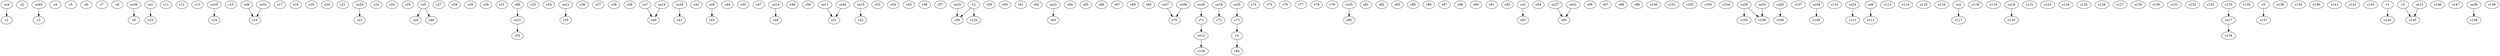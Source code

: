 strict digraph  {
c1;
c2;
c3;
c4;
c5;
c6;
c7;
c8;
c9;
c10;
c11;
c12;
c13;
c14;
c15;
c16;
c17;
c18;
c19;
c20;
c21;
c22;
c23;
c24;
c25;
c26;
c27;
c28;
c29;
c30;
c31;
c32;
c33;
c34;
c35;
c36;
c37;
c38;
c39;
c40;
c41;
c42;
c43;
c44;
c45;
c46;
c47;
c48;
c49;
c50;
c51;
c52;
c53;
c54;
c55;
c56;
c57;
c58;
c59;
c60;
c61;
c62;
c63;
c64;
c65;
c66;
c67;
c68;
c69;
c70;
c71;
c72;
c73;
c74;
c75;
c76;
c77;
c78;
c79;
c80;
c81;
c82;
c83;
c84;
c85;
c86;
c87;
c88;
c89;
c90;
c91;
c92;
c93;
c94;
c95;
c96;
c97;
c98;
c99;
c100;
c101;
c102;
c103;
c104;
c105;
c106;
c107;
c108;
c109;
c110;
c111;
c112;
c113;
c114;
c115;
c116;
c117;
c118;
c119;
c120;
c121;
c122;
c123;
c124;
c125;
c126;
c127;
c128;
c129;
c130;
c131;
c132;
c133;
c134;
c135;
c136;
c137;
c138;
c139;
c140;
c141;
c142;
c143;
c144;
c145;
c146;
c147;
c148;
c149;
v1;
v2;
v3;
v4;
v5;
co1;
co2;
co3;
co4;
co5;
co6;
co7;
co8;
co9;
co10;
co11;
co12;
co13;
co14;
co15;
co16;
co17;
co18;
co19;
co20;
co21;
co22;
co23;
co24;
co25;
co26;
co27;
co28;
co29;
co30;
co31;
co32;
co33;
co34;
co35;
co36;
co37;
co38;
co39;
co40;
co41;
co42;
c71 -> co12  [weight=1];
c73 -> v4  [weight=1];
c88 -> co31  [weight=1];
c135 -> co17  [weight=1];
v1 -> c144  [weight=1];
v2 -> c58  [weight=1];
v2 -> c122  [weight=1];
v3 -> c145  [weight=1];
v4 -> c84  [weight=1];
v5 -> c137  [weight=1];
co1 -> c10  [weight=1];
co2 -> c117  [weight=1];
co3 -> c93  [weight=1];
co4 -> c1  [weight=1];
co5 -> c46  [weight=1];
co5 -> c26  [weight=1];
co6 -> c112  [weight=1];
co7 -> c40  [weight=1];
co8 -> c16  [weight=1];
co9 -> c43  [weight=1];
co10 -> c14  [weight=1];
co11 -> c51  [weight=1];
co12 -> c128  [weight=1];
co13 -> c145  [weight=1];
co14 -> c40  [weight=1];
co15 -> c52  [weight=1];
co16 -> c72  [weight=1];
co17 -> c134  [weight=1];
co18 -> c120  [weight=1];
co19 -> c48  [weight=1];
co20 -> c106  [weight=1];
co21 -> c35  [weight=1];
co22 -> c63  [weight=1];
co23 -> c58  [weight=1];
co24 -> c111  [weight=1];
co25 -> c80  [weight=1];
co26 -> c71  [weight=1];
co27 -> c95  [weight=1];
co28 -> c41  [weight=1];
co29 -> c22  [weight=1];
co30 -> c105  [weight=1];
co30 -> c108  [weight=1];
co31 -> c32  [weight=1];
co32 -> c16  [weight=1];
co33 -> c108  [weight=1];
co34 -> c109  [weight=1];
co35 -> c73  [weight=1];
co36 -> c9  [weight=1];
co37 -> c70  [weight=1];
co38 -> c70  [weight=1];
co39 -> c148  [weight=1];
co40 -> c3  [weight=1];
co41 -> c95  [weight=1];
co42 -> c51  [weight=1];
}
